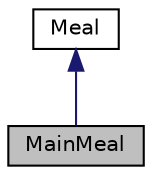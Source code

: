 digraph "MainMeal"
{
 // LATEX_PDF_SIZE
  edge [fontname="Helvetica",fontsize="10",labelfontname="Helvetica",labelfontsize="10"];
  node [fontname="Helvetica",fontsize="10",shape=record];
  Node1 [label="MainMeal",height=0.2,width=0.4,color="black", fillcolor="grey75", style="filled", fontcolor="black",tooltip="The MainMeal class is a concrete class that inherits from the Meal class. It provides an implementati..."];
  Node2 -> Node1 [dir="back",color="midnightblue",fontsize="10",style="solid"];
  Node2 [label="Meal",height=0.2,width=0.4,color="black", fillcolor="white", style="filled",URL="$classMeal.html",tooltip="The Meal class is an abstract base class that defines the interface for creating meals."];
}
